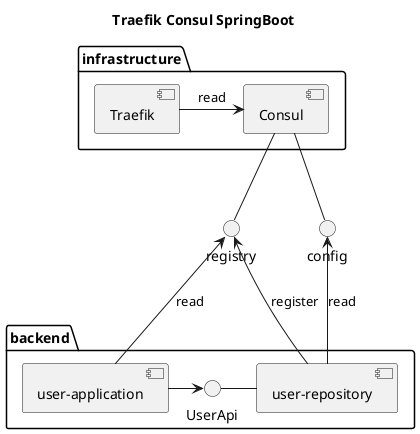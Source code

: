 @startuml

title Traefik Consul SpringBoot

package infrastructure {
    [Consul] as consul
    [Traefik] as traefik
    traefik -right-> consul: read
}
package backend {
	[user-repository]
	[user-application]
	[user-repository] -left- UserApi
	[user-application] -right-> UserApi
}
[consul] -- registry
[consul] -- config
[user-repository] -up-> config: read
[user-repository] -up-> registry: register
[user-application] -up-> registry: read

@enduml
